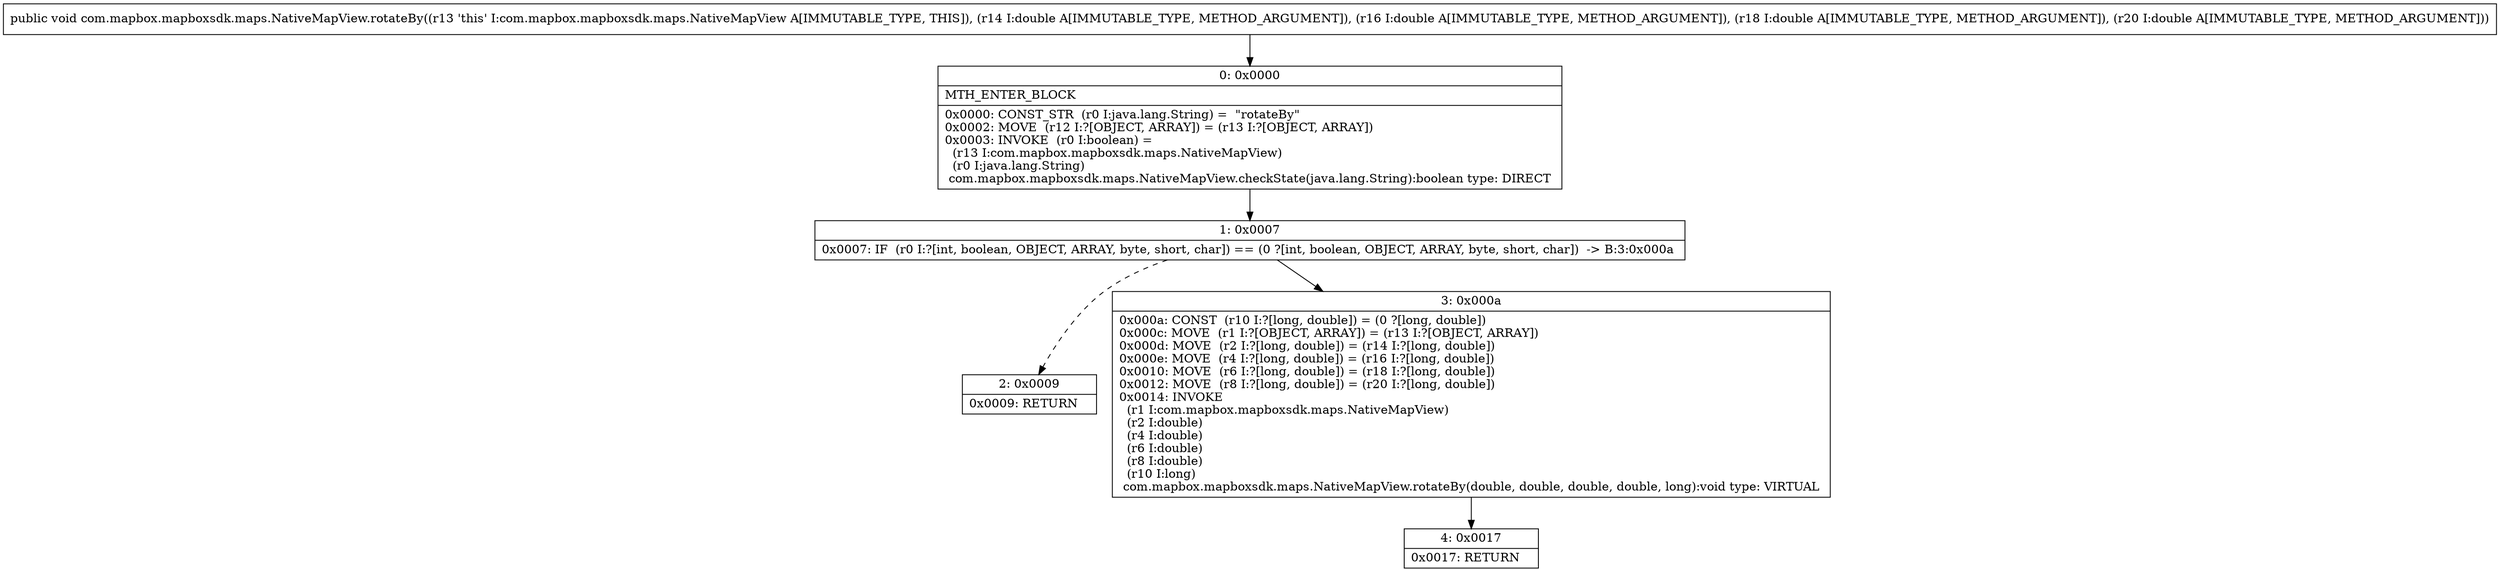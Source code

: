 digraph "CFG forcom.mapbox.mapboxsdk.maps.NativeMapView.rotateBy(DDDD)V" {
Node_0 [shape=record,label="{0\:\ 0x0000|MTH_ENTER_BLOCK\l|0x0000: CONST_STR  (r0 I:java.lang.String) =  \"rotateBy\" \l0x0002: MOVE  (r12 I:?[OBJECT, ARRAY]) = (r13 I:?[OBJECT, ARRAY]) \l0x0003: INVOKE  (r0 I:boolean) = \l  (r13 I:com.mapbox.mapboxsdk.maps.NativeMapView)\l  (r0 I:java.lang.String)\l com.mapbox.mapboxsdk.maps.NativeMapView.checkState(java.lang.String):boolean type: DIRECT \l}"];
Node_1 [shape=record,label="{1\:\ 0x0007|0x0007: IF  (r0 I:?[int, boolean, OBJECT, ARRAY, byte, short, char]) == (0 ?[int, boolean, OBJECT, ARRAY, byte, short, char])  \-\> B:3:0x000a \l}"];
Node_2 [shape=record,label="{2\:\ 0x0009|0x0009: RETURN   \l}"];
Node_3 [shape=record,label="{3\:\ 0x000a|0x000a: CONST  (r10 I:?[long, double]) = (0 ?[long, double]) \l0x000c: MOVE  (r1 I:?[OBJECT, ARRAY]) = (r13 I:?[OBJECT, ARRAY]) \l0x000d: MOVE  (r2 I:?[long, double]) = (r14 I:?[long, double]) \l0x000e: MOVE  (r4 I:?[long, double]) = (r16 I:?[long, double]) \l0x0010: MOVE  (r6 I:?[long, double]) = (r18 I:?[long, double]) \l0x0012: MOVE  (r8 I:?[long, double]) = (r20 I:?[long, double]) \l0x0014: INVOKE  \l  (r1 I:com.mapbox.mapboxsdk.maps.NativeMapView)\l  (r2 I:double)\l  (r4 I:double)\l  (r6 I:double)\l  (r8 I:double)\l  (r10 I:long)\l com.mapbox.mapboxsdk.maps.NativeMapView.rotateBy(double, double, double, double, long):void type: VIRTUAL \l}"];
Node_4 [shape=record,label="{4\:\ 0x0017|0x0017: RETURN   \l}"];
MethodNode[shape=record,label="{public void com.mapbox.mapboxsdk.maps.NativeMapView.rotateBy((r13 'this' I:com.mapbox.mapboxsdk.maps.NativeMapView A[IMMUTABLE_TYPE, THIS]), (r14 I:double A[IMMUTABLE_TYPE, METHOD_ARGUMENT]), (r16 I:double A[IMMUTABLE_TYPE, METHOD_ARGUMENT]), (r18 I:double A[IMMUTABLE_TYPE, METHOD_ARGUMENT]), (r20 I:double A[IMMUTABLE_TYPE, METHOD_ARGUMENT])) }"];
MethodNode -> Node_0;
Node_0 -> Node_1;
Node_1 -> Node_2[style=dashed];
Node_1 -> Node_3;
Node_3 -> Node_4;
}

